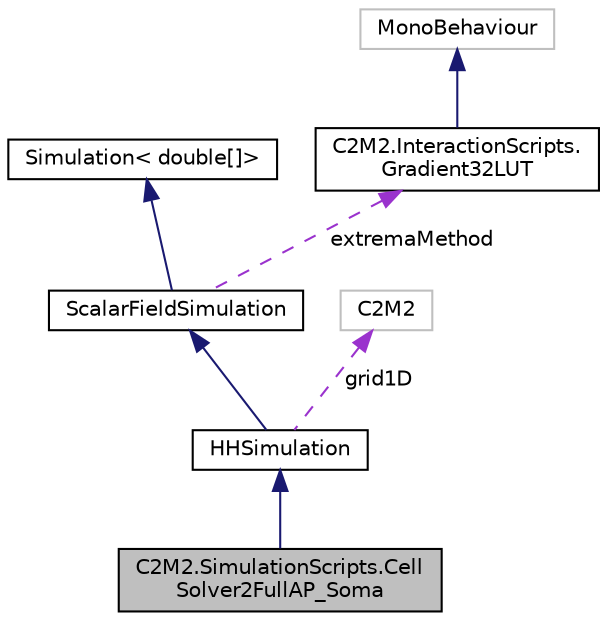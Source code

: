 digraph "C2M2.SimulationScripts.CellSolver2FullAP_Soma"
{
 // LATEX_PDF_SIZE
  edge [fontname="Helvetica",fontsize="10",labelfontname="Helvetica",labelfontsize="10"];
  node [fontname="Helvetica",fontsize="10",shape=record];
  Node1 [label="C2M2.SimulationScripts.Cell\lSolver2FullAP_Soma",height=0.2,width=0.4,color="black", fillcolor="grey75", style="filled", fontcolor="black",tooltip=" "];
  Node2 -> Node1 [dir="back",color="midnightblue",fontsize="10",style="solid",fontname="Helvetica"];
  Node2 [label="HHSimulation",height=0.2,width=0.4,color="black", fillcolor="white", style="filled",URL="$d3/d6d/class_c2_m2_1_1_simulation_scripts_1_1_h_h_simulation.html",tooltip="Read in a map associating 1D neuron vertices to 3D mesh vertices."];
  Node3 -> Node2 [dir="back",color="midnightblue",fontsize="10",style="solid",fontname="Helvetica"];
  Node3 [label="ScalarFieldSimulation",height=0.2,width=0.4,color="black", fillcolor="white", style="filled",URL="$dc/d9a/class_c2_m2_1_1_simulation_scripts_1_1_scalar_field_simulation.html",tooltip="Simulation of type double[] for visualizing scalar fields on meshes"];
  Node4 -> Node3 [dir="back",color="midnightblue",fontsize="10",style="solid",fontname="Helvetica"];
  Node4 [label="Simulation\< double[]\>",height=0.2,width=0.4,color="black", fillcolor="white", style="filled",URL="$d5/dfa/class_c2_m2_1_1_simulation_scripts_1_1_simulation.html",tooltip=" "];
  Node5 -> Node3 [dir="back",color="darkorchid3",fontsize="10",style="dashed",label=" extremaMethod" ,fontname="Helvetica"];
  Node5 [label="C2M2.InteractionScripts.\lGradient32LUT",height=0.2,width=0.4,color="black", fillcolor="white", style="filled",URL="$dd/d96/class_c2_m2_1_1_interaction_scripts_1_1_gradient32_l_u_t.html",tooltip="Create a fast and memory-friendly lookup table of Color32's."];
  Node6 -> Node5 [dir="back",color="midnightblue",fontsize="10",style="solid",fontname="Helvetica"];
  Node6 [label="MonoBehaviour",height=0.2,width=0.4,color="grey75", fillcolor="white", style="filled",tooltip=" "];
  Node7 -> Node2 [dir="back",color="darkorchid3",fontsize="10",style="dashed",label=" grid1D" ,fontname="Helvetica"];
  Node7 [label="C2M2",height=0.2,width=0.4,color="grey75", fillcolor="white", style="filled",tooltip=" "];
}
